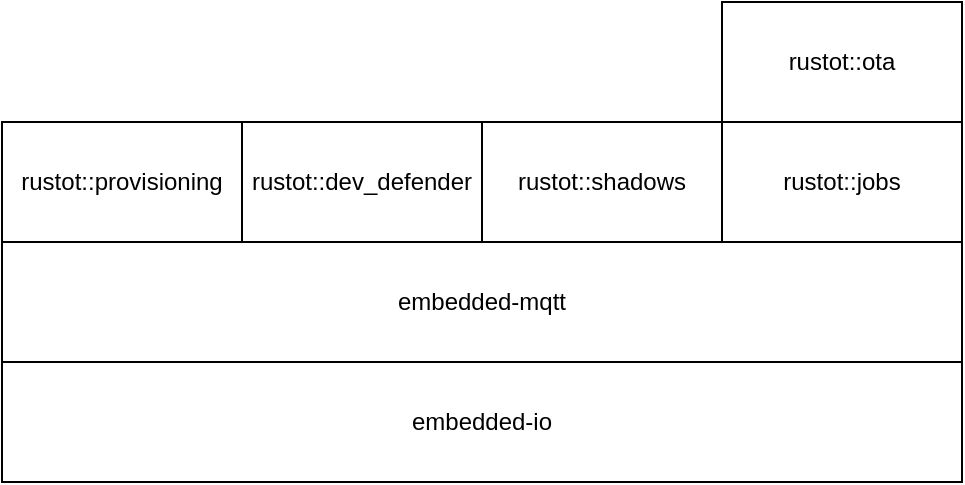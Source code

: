 <mxfile>
    <diagram id="OCeliohVpZ0w719LyYzf" name="Page-1">
        <mxGraphModel dx="581" dy="907" grid="1" gridSize="10" guides="1" tooltips="1" connect="1" arrows="1" fold="1" page="1" pageScale="1" pageWidth="1169" pageHeight="827" math="0" shadow="0">
            <root>
                <mxCell id="0"/>
                <mxCell id="1" parent="0"/>
                <mxCell id="2" value="embedded-io" style="rounded=0;whiteSpace=wrap;html=1;" parent="1" vertex="1">
                    <mxGeometry x="210" y="450" width="480" height="60" as="geometry"/>
                </mxCell>
                <mxCell id="3" value="embedded-mqtt" style="rounded=0;whiteSpace=wrap;html=1;" parent="1" vertex="1">
                    <mxGeometry x="210" y="390" width="480" height="60" as="geometry"/>
                </mxCell>
                <mxCell id="5" value="rustot::jobs" style="rounded=0;whiteSpace=wrap;html=1;" parent="1" vertex="1">
                    <mxGeometry x="570" y="330" width="120" height="60" as="geometry"/>
                </mxCell>
                <mxCell id="6" value="rustot::ota" style="rounded=0;whiteSpace=wrap;html=1;" parent="1" vertex="1">
                    <mxGeometry x="570" y="270" width="120" height="60" as="geometry"/>
                </mxCell>
                <mxCell id="7" value="rustot::shadows" style="rounded=0;whiteSpace=wrap;html=1;" parent="1" vertex="1">
                    <mxGeometry x="450" y="330" width="120" height="60" as="geometry"/>
                </mxCell>
                <mxCell id="8" value="rustot::dev_defender" style="rounded=0;whiteSpace=wrap;html=1;" parent="1" vertex="1">
                    <mxGeometry x="330" y="330" width="120" height="60" as="geometry"/>
                </mxCell>
                <mxCell id="9" value="rustot::provisioning" style="rounded=0;whiteSpace=wrap;html=1;" parent="1" vertex="1">
                    <mxGeometry x="210" y="330" width="120" height="60" as="geometry"/>
                </mxCell>
            </root>
        </mxGraphModel>
    </diagram>
</mxfile>